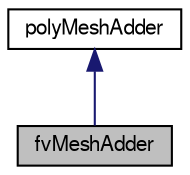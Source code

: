 digraph "fvMeshAdder"
{
  bgcolor="transparent";
  edge [fontname="FreeSans",fontsize="10",labelfontname="FreeSans",labelfontsize="10"];
  node [fontname="FreeSans",fontsize="10",shape=record];
  Node2 [label="fvMeshAdder",height=0.2,width=0.4,color="black", fillcolor="grey75", style="filled", fontcolor="black"];
  Node3 -> Node2 [dir="back",color="midnightblue",fontsize="10",style="solid",fontname="FreeSans"];
  Node3 [label="polyMeshAdder",height=0.2,width=0.4,color="black",URL="$a21594.html",tooltip="Adds two meshes without using any polyMesh morphing. "];
}
